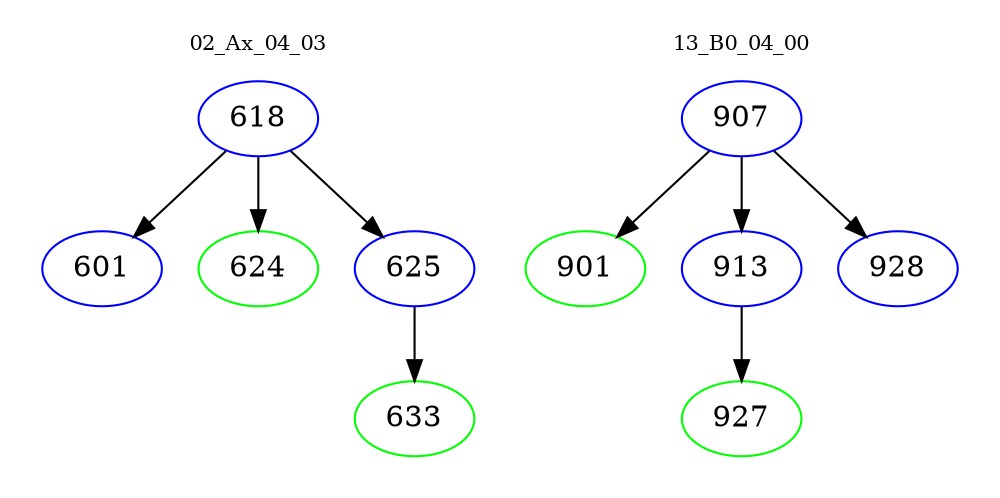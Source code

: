 digraph{
subgraph cluster_0 {
color = white
label = "02_Ax_04_03";
fontsize=10;
T0_618 [label="618", color="blue"]
T0_618 -> T0_601 [color="black"]
T0_601 [label="601", color="blue"]
T0_618 -> T0_624 [color="black"]
T0_624 [label="624", color="green"]
T0_618 -> T0_625 [color="black"]
T0_625 [label="625", color="blue"]
T0_625 -> T0_633 [color="black"]
T0_633 [label="633", color="green"]
}
subgraph cluster_1 {
color = white
label = "13_B0_04_00";
fontsize=10;
T1_907 [label="907", color="blue"]
T1_907 -> T1_901 [color="black"]
T1_901 [label="901", color="green"]
T1_907 -> T1_913 [color="black"]
T1_913 [label="913", color="blue"]
T1_913 -> T1_927 [color="black"]
T1_927 [label="927", color="green"]
T1_907 -> T1_928 [color="black"]
T1_928 [label="928", color="blue"]
}
}
